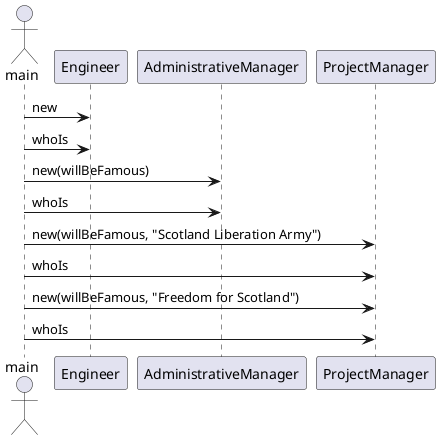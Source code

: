 @startuml

    actor main
    main -> Engineer: new
    main -> Engineer: whoIs

    main -> AdministrativeManager: new(willBeFamous)
    main -> AdministrativeManager: whoIs

    main -> ProjectManager: new(willBeFamous, "Scotland Liberation Army")
    main -> ProjectManager: whoIs

    main -> ProjectManager: new(willBeFamous, "Freedom for Scotland")
    main -> ProjectManager: whoIs

    ' Personal Comments
    ' -----------------
    ' how to handle instance variables?
    ' should I make separate sequences or just one?

@enduml